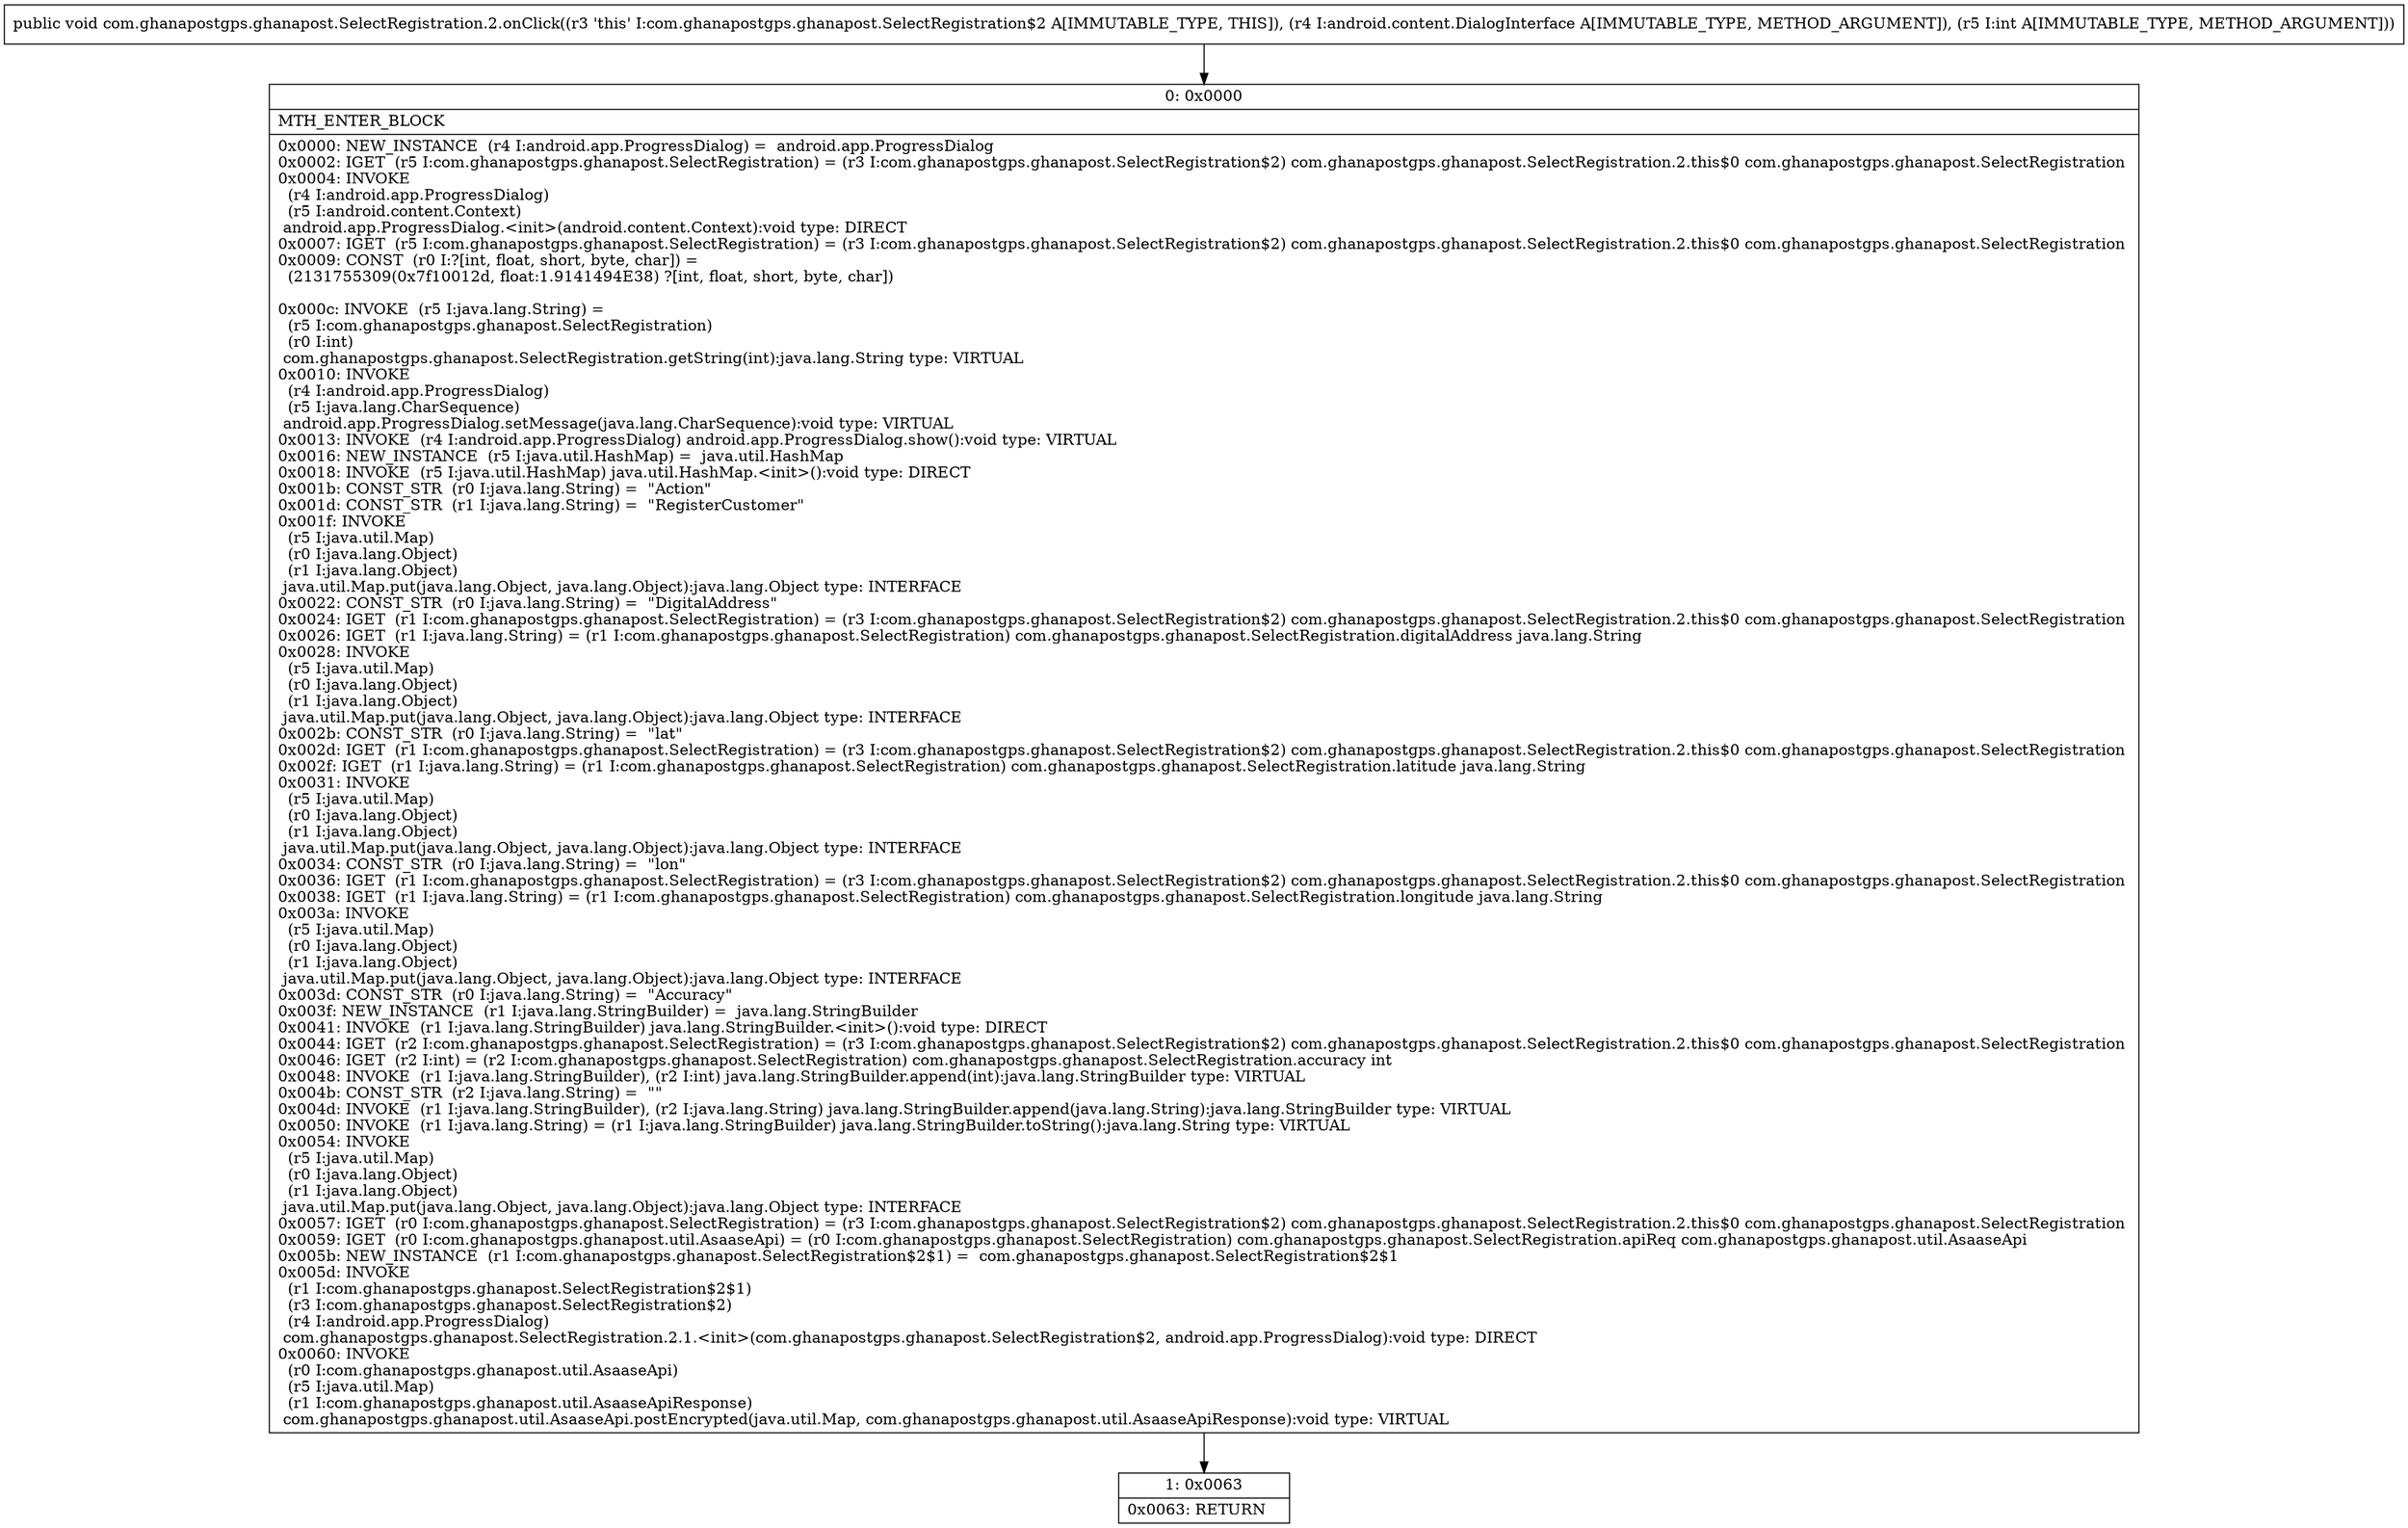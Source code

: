 digraph "CFG forcom.ghanapostgps.ghanapost.SelectRegistration.2.onClick(Landroid\/content\/DialogInterface;I)V" {
Node_0 [shape=record,label="{0\:\ 0x0000|MTH_ENTER_BLOCK\l|0x0000: NEW_INSTANCE  (r4 I:android.app.ProgressDialog) =  android.app.ProgressDialog \l0x0002: IGET  (r5 I:com.ghanapostgps.ghanapost.SelectRegistration) = (r3 I:com.ghanapostgps.ghanapost.SelectRegistration$2) com.ghanapostgps.ghanapost.SelectRegistration.2.this$0 com.ghanapostgps.ghanapost.SelectRegistration \l0x0004: INVOKE  \l  (r4 I:android.app.ProgressDialog)\l  (r5 I:android.content.Context)\l android.app.ProgressDialog.\<init\>(android.content.Context):void type: DIRECT \l0x0007: IGET  (r5 I:com.ghanapostgps.ghanapost.SelectRegistration) = (r3 I:com.ghanapostgps.ghanapost.SelectRegistration$2) com.ghanapostgps.ghanapost.SelectRegistration.2.this$0 com.ghanapostgps.ghanapost.SelectRegistration \l0x0009: CONST  (r0 I:?[int, float, short, byte, char]) = \l  (2131755309(0x7f10012d, float:1.9141494E38) ?[int, float, short, byte, char])\l \l0x000c: INVOKE  (r5 I:java.lang.String) = \l  (r5 I:com.ghanapostgps.ghanapost.SelectRegistration)\l  (r0 I:int)\l com.ghanapostgps.ghanapost.SelectRegistration.getString(int):java.lang.String type: VIRTUAL \l0x0010: INVOKE  \l  (r4 I:android.app.ProgressDialog)\l  (r5 I:java.lang.CharSequence)\l android.app.ProgressDialog.setMessage(java.lang.CharSequence):void type: VIRTUAL \l0x0013: INVOKE  (r4 I:android.app.ProgressDialog) android.app.ProgressDialog.show():void type: VIRTUAL \l0x0016: NEW_INSTANCE  (r5 I:java.util.HashMap) =  java.util.HashMap \l0x0018: INVOKE  (r5 I:java.util.HashMap) java.util.HashMap.\<init\>():void type: DIRECT \l0x001b: CONST_STR  (r0 I:java.lang.String) =  \"Action\" \l0x001d: CONST_STR  (r1 I:java.lang.String) =  \"RegisterCustomer\" \l0x001f: INVOKE  \l  (r5 I:java.util.Map)\l  (r0 I:java.lang.Object)\l  (r1 I:java.lang.Object)\l java.util.Map.put(java.lang.Object, java.lang.Object):java.lang.Object type: INTERFACE \l0x0022: CONST_STR  (r0 I:java.lang.String) =  \"DigitalAddress\" \l0x0024: IGET  (r1 I:com.ghanapostgps.ghanapost.SelectRegistration) = (r3 I:com.ghanapostgps.ghanapost.SelectRegistration$2) com.ghanapostgps.ghanapost.SelectRegistration.2.this$0 com.ghanapostgps.ghanapost.SelectRegistration \l0x0026: IGET  (r1 I:java.lang.String) = (r1 I:com.ghanapostgps.ghanapost.SelectRegistration) com.ghanapostgps.ghanapost.SelectRegistration.digitalAddress java.lang.String \l0x0028: INVOKE  \l  (r5 I:java.util.Map)\l  (r0 I:java.lang.Object)\l  (r1 I:java.lang.Object)\l java.util.Map.put(java.lang.Object, java.lang.Object):java.lang.Object type: INTERFACE \l0x002b: CONST_STR  (r0 I:java.lang.String) =  \"lat\" \l0x002d: IGET  (r1 I:com.ghanapostgps.ghanapost.SelectRegistration) = (r3 I:com.ghanapostgps.ghanapost.SelectRegistration$2) com.ghanapostgps.ghanapost.SelectRegistration.2.this$0 com.ghanapostgps.ghanapost.SelectRegistration \l0x002f: IGET  (r1 I:java.lang.String) = (r1 I:com.ghanapostgps.ghanapost.SelectRegistration) com.ghanapostgps.ghanapost.SelectRegistration.latitude java.lang.String \l0x0031: INVOKE  \l  (r5 I:java.util.Map)\l  (r0 I:java.lang.Object)\l  (r1 I:java.lang.Object)\l java.util.Map.put(java.lang.Object, java.lang.Object):java.lang.Object type: INTERFACE \l0x0034: CONST_STR  (r0 I:java.lang.String) =  \"lon\" \l0x0036: IGET  (r1 I:com.ghanapostgps.ghanapost.SelectRegistration) = (r3 I:com.ghanapostgps.ghanapost.SelectRegistration$2) com.ghanapostgps.ghanapost.SelectRegistration.2.this$0 com.ghanapostgps.ghanapost.SelectRegistration \l0x0038: IGET  (r1 I:java.lang.String) = (r1 I:com.ghanapostgps.ghanapost.SelectRegistration) com.ghanapostgps.ghanapost.SelectRegistration.longitude java.lang.String \l0x003a: INVOKE  \l  (r5 I:java.util.Map)\l  (r0 I:java.lang.Object)\l  (r1 I:java.lang.Object)\l java.util.Map.put(java.lang.Object, java.lang.Object):java.lang.Object type: INTERFACE \l0x003d: CONST_STR  (r0 I:java.lang.String) =  \"Accuracy\" \l0x003f: NEW_INSTANCE  (r1 I:java.lang.StringBuilder) =  java.lang.StringBuilder \l0x0041: INVOKE  (r1 I:java.lang.StringBuilder) java.lang.StringBuilder.\<init\>():void type: DIRECT \l0x0044: IGET  (r2 I:com.ghanapostgps.ghanapost.SelectRegistration) = (r3 I:com.ghanapostgps.ghanapost.SelectRegistration$2) com.ghanapostgps.ghanapost.SelectRegistration.2.this$0 com.ghanapostgps.ghanapost.SelectRegistration \l0x0046: IGET  (r2 I:int) = (r2 I:com.ghanapostgps.ghanapost.SelectRegistration) com.ghanapostgps.ghanapost.SelectRegistration.accuracy int \l0x0048: INVOKE  (r1 I:java.lang.StringBuilder), (r2 I:int) java.lang.StringBuilder.append(int):java.lang.StringBuilder type: VIRTUAL \l0x004b: CONST_STR  (r2 I:java.lang.String) =  \"\" \l0x004d: INVOKE  (r1 I:java.lang.StringBuilder), (r2 I:java.lang.String) java.lang.StringBuilder.append(java.lang.String):java.lang.StringBuilder type: VIRTUAL \l0x0050: INVOKE  (r1 I:java.lang.String) = (r1 I:java.lang.StringBuilder) java.lang.StringBuilder.toString():java.lang.String type: VIRTUAL \l0x0054: INVOKE  \l  (r5 I:java.util.Map)\l  (r0 I:java.lang.Object)\l  (r1 I:java.lang.Object)\l java.util.Map.put(java.lang.Object, java.lang.Object):java.lang.Object type: INTERFACE \l0x0057: IGET  (r0 I:com.ghanapostgps.ghanapost.SelectRegistration) = (r3 I:com.ghanapostgps.ghanapost.SelectRegistration$2) com.ghanapostgps.ghanapost.SelectRegistration.2.this$0 com.ghanapostgps.ghanapost.SelectRegistration \l0x0059: IGET  (r0 I:com.ghanapostgps.ghanapost.util.AsaaseApi) = (r0 I:com.ghanapostgps.ghanapost.SelectRegistration) com.ghanapostgps.ghanapost.SelectRegistration.apiReq com.ghanapostgps.ghanapost.util.AsaaseApi \l0x005b: NEW_INSTANCE  (r1 I:com.ghanapostgps.ghanapost.SelectRegistration$2$1) =  com.ghanapostgps.ghanapost.SelectRegistration$2$1 \l0x005d: INVOKE  \l  (r1 I:com.ghanapostgps.ghanapost.SelectRegistration$2$1)\l  (r3 I:com.ghanapostgps.ghanapost.SelectRegistration$2)\l  (r4 I:android.app.ProgressDialog)\l com.ghanapostgps.ghanapost.SelectRegistration.2.1.\<init\>(com.ghanapostgps.ghanapost.SelectRegistration$2, android.app.ProgressDialog):void type: DIRECT \l0x0060: INVOKE  \l  (r0 I:com.ghanapostgps.ghanapost.util.AsaaseApi)\l  (r5 I:java.util.Map)\l  (r1 I:com.ghanapostgps.ghanapost.util.AsaaseApiResponse)\l com.ghanapostgps.ghanapost.util.AsaaseApi.postEncrypted(java.util.Map, com.ghanapostgps.ghanapost.util.AsaaseApiResponse):void type: VIRTUAL \l}"];
Node_1 [shape=record,label="{1\:\ 0x0063|0x0063: RETURN   \l}"];
MethodNode[shape=record,label="{public void com.ghanapostgps.ghanapost.SelectRegistration.2.onClick((r3 'this' I:com.ghanapostgps.ghanapost.SelectRegistration$2 A[IMMUTABLE_TYPE, THIS]), (r4 I:android.content.DialogInterface A[IMMUTABLE_TYPE, METHOD_ARGUMENT]), (r5 I:int A[IMMUTABLE_TYPE, METHOD_ARGUMENT])) }"];
MethodNode -> Node_0;
Node_0 -> Node_1;
}

